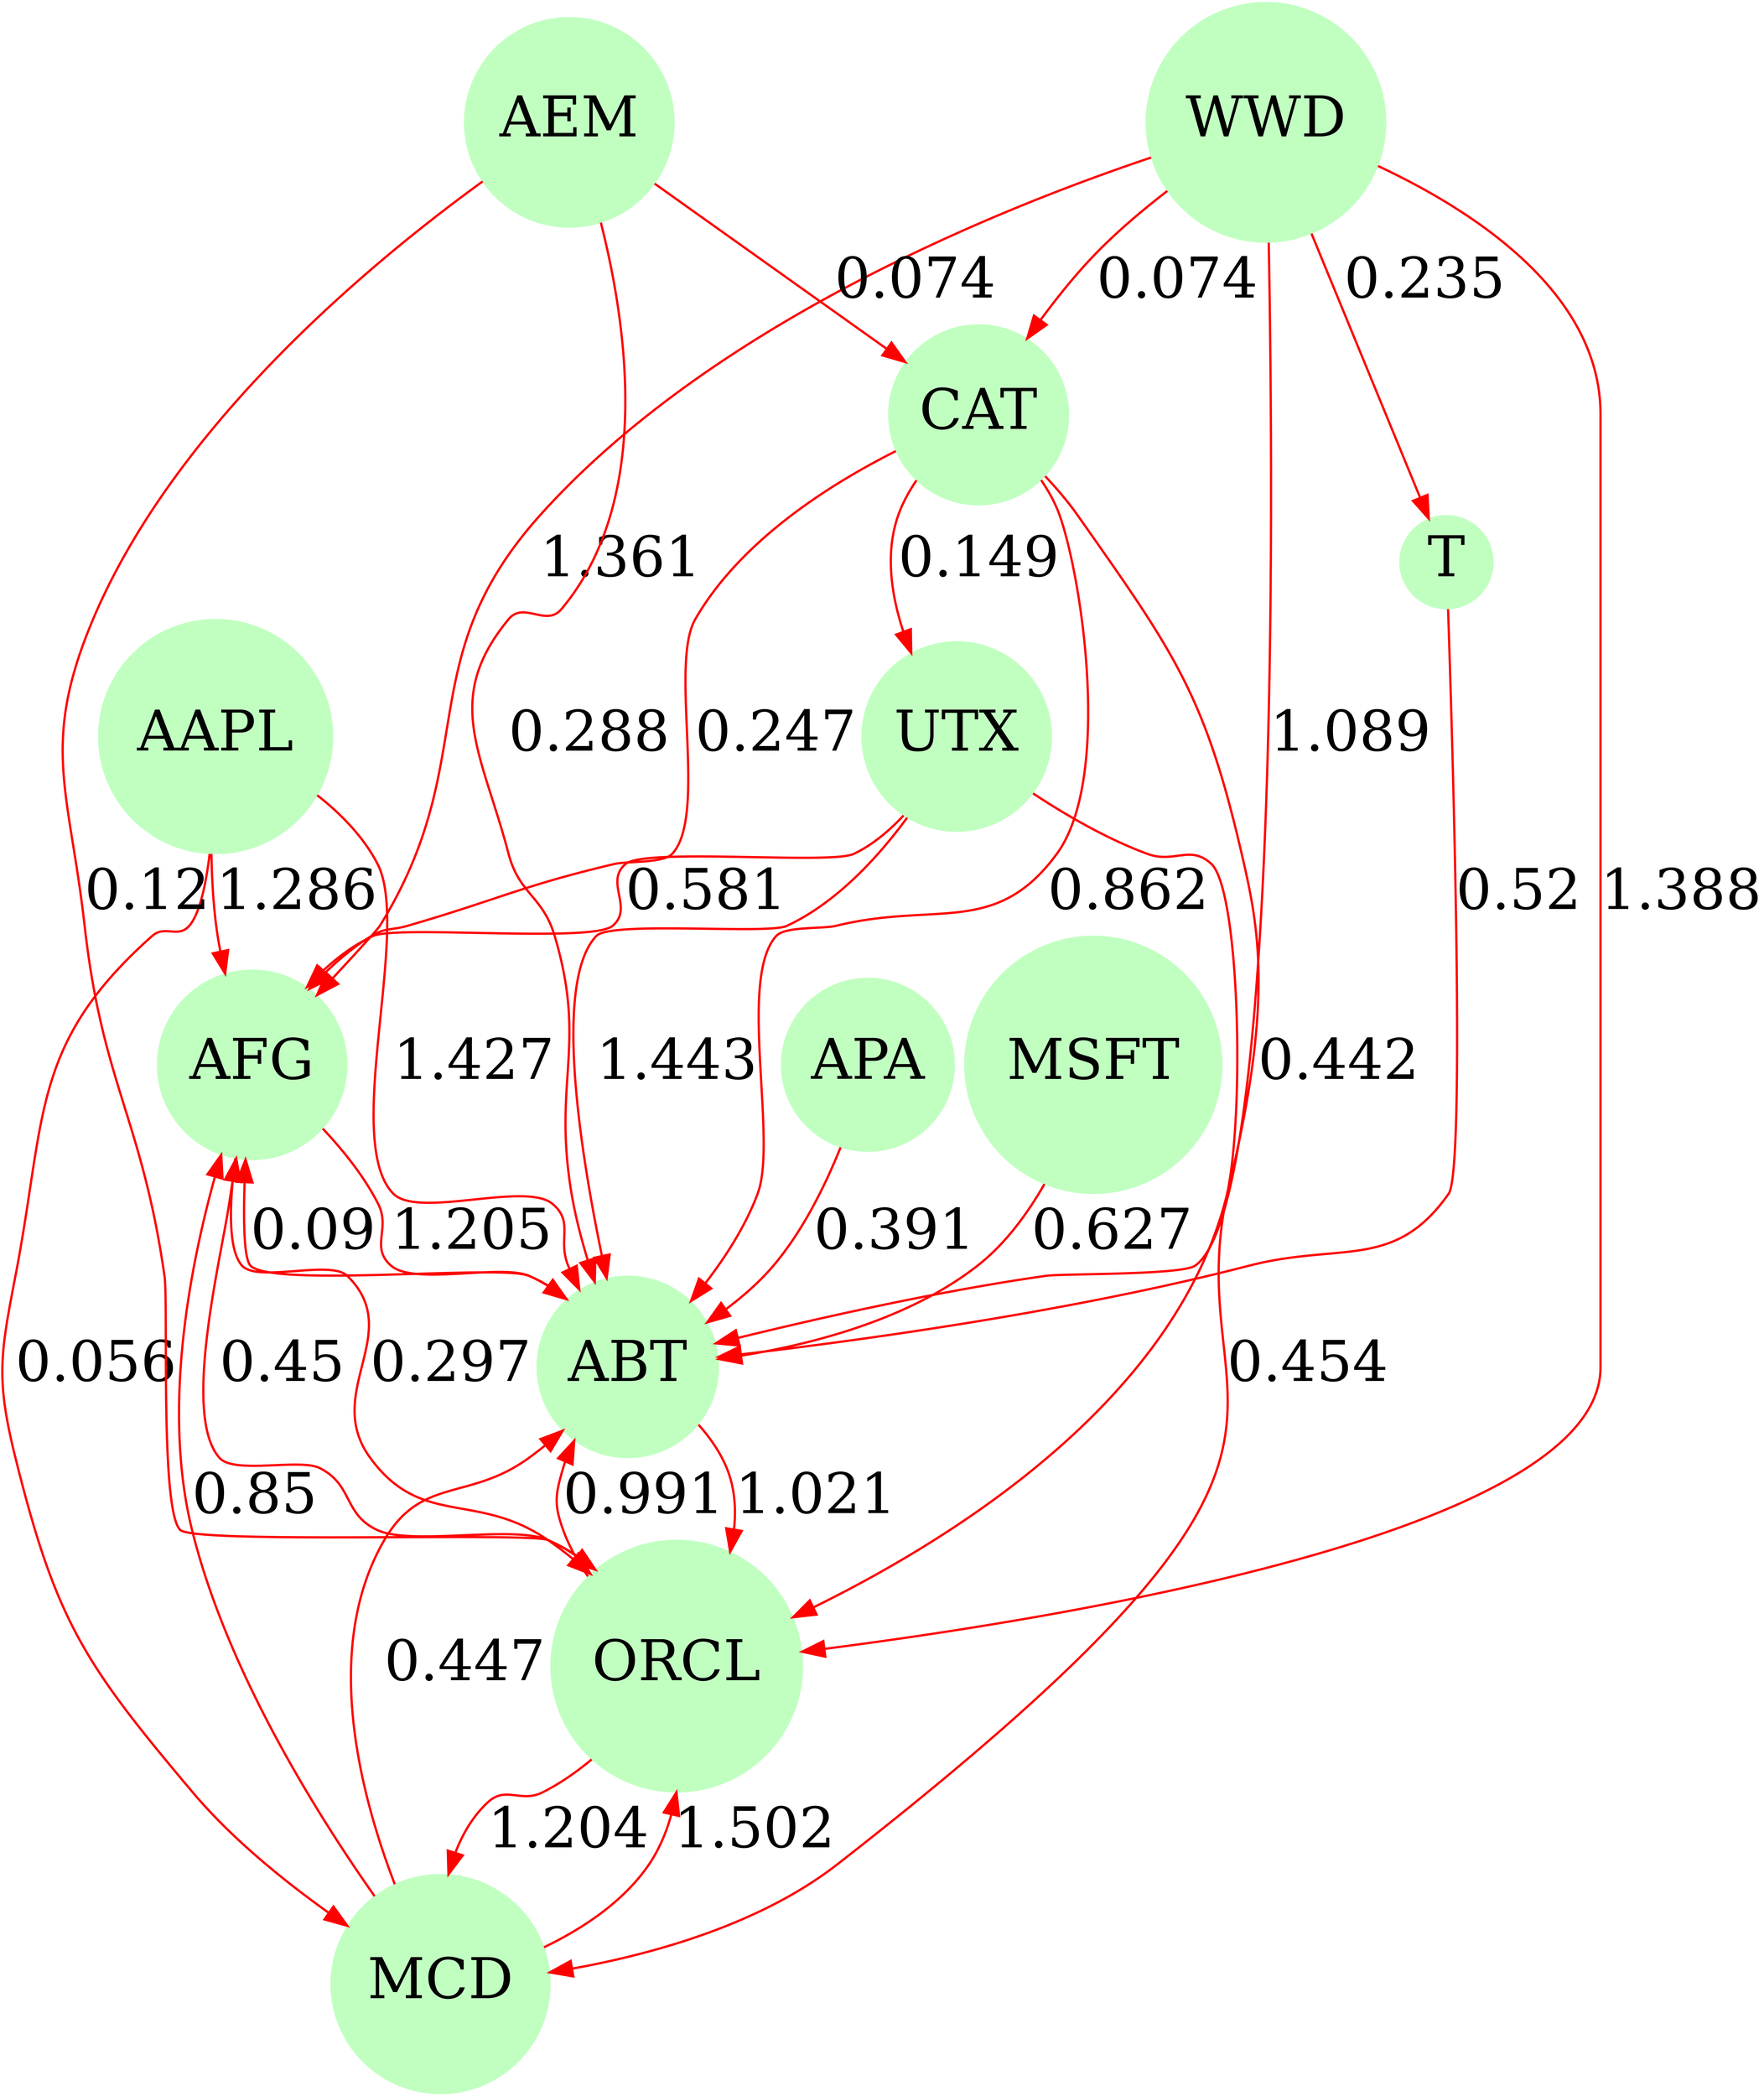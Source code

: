 digraph {

node[fontsize=100]
edge[fontsize=100]

CAT -> UTX	 [arrowsize=4,penwidth=4,color=red,label=0.149];
CAT -> AFG	 [arrowsize=4,penwidth=4,color=red,label=0.247];
CAT -> ABT	 [arrowsize=4,penwidth=4,color=red,label=0.862];
CAT -> ORCL	 [arrowsize=4,penwidth=4,color=red,label=0.442];
UTX -> ABT	 [arrowsize=4,penwidth=4,color=red,label=1.443];
UTX -> AFG	 [arrowsize=4,penwidth=4,color=red,label=0.581];
UTX -> MCD	 [arrowsize=4,penwidth=4,color=red,label=0.454];
AFG -> ORCL	 [arrowsize=4,penwidth=4,color=red,label=0.297];
AFG -> ABT	 [arrowsize=4,penwidth=4,color=red,label=1.205];
ABT -> ORCL	 [arrowsize=4,penwidth=4,color=red,label=1.021];
ABT -> AFG	 [arrowsize=4,penwidth=4,color=red,label=0.09];
ORCL -> AFG	 [arrowsize=4,penwidth=4,color=red,label=0.45];
ORCL -> ABT	 [arrowsize=4,penwidth=4,color=red,label=0.991];
ORCL -> MCD	 [arrowsize=4,penwidth=4,color=red,label=1.204];
AAPL -> AFG	 [arrowsize=4,penwidth=4,color=red,label=1.286];
AAPL -> ABT	 [arrowsize=4,penwidth=4,color=red,label=1.427];
AAPL -> MCD	 [arrowsize=4,penwidth=4,color=red,label=0.056];
MCD -> ORCL	 [arrowsize=4,penwidth=4,color=red,label=1.502];
MCD -> AFG	 [arrowsize=4,penwidth=4,color=red,label=0.85];
MCD -> ABT	 [arrowsize=4,penwidth=4,color=red,label=0.447];
WWD -> AFG	 [arrowsize=4,penwidth=4,color=red,label=1.361];
WWD -> CAT	 [arrowsize=4,penwidth=4,color=red,label=0.074];
WWD -> ORCL	 [arrowsize=4,penwidth=4,color=red,label=1.388];
WWD -> ABT	 [arrowsize=4,penwidth=4,color=red,label=1.089];
WWD -> T	 [arrowsize=4,penwidth=4,color=red,label=0.235];
T -> ABT	 [arrowsize=4,penwidth=4,color=red,label=0.52];
APA -> ABT	 [arrowsize=4,penwidth=4,color=red,label=0.391];
AEM -> ORCL	 [arrowsize=4,penwidth=4,color=red,label=0.12];
AEM -> ABT	 [arrowsize=4,penwidth=4,color=red,label=0.288];
AEM -> CAT	 [arrowsize=4,penwidth=4,color=red,label=0.074];
MSFT -> ABT	 [arrowsize=4,penwidth=4,color=red,label=0.627];

CAT [shape=circle,color=darkseagreen1,style=filled];
AAPL [shape=circle,color=darkseagreen1,style=filled];
AFG [shape=circle,color=darkseagreen1,style=filled];
MCD [shape=circle,color=darkseagreen1,style=filled];
WWD [shape=circle,color=darkseagreen1,style=filled];
ORCL [shape=circle,color=darkseagreen1,style=filled];
ABT [shape=circle,color=darkseagreen1,style=filled];
T [shape=circle,color=darkseagreen1,style=filled];
UTX [shape=circle,color=darkseagreen1,style=filled];
APA [shape=circle,color=darkseagreen1,style=filled];
AEM [shape=circle,color=darkseagreen1,style=filled];
MSFT [shape=circle,color=darkseagreen1,style=filled];

}

